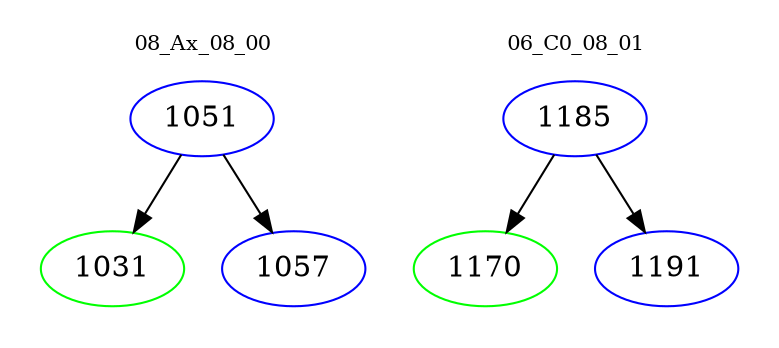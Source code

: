 digraph{
subgraph cluster_0 {
color = white
label = "08_Ax_08_00";
fontsize=10;
T0_1051 [label="1051", color="blue"]
T0_1051 -> T0_1031 [color="black"]
T0_1031 [label="1031", color="green"]
T0_1051 -> T0_1057 [color="black"]
T0_1057 [label="1057", color="blue"]
}
subgraph cluster_1 {
color = white
label = "06_C0_08_01";
fontsize=10;
T1_1185 [label="1185", color="blue"]
T1_1185 -> T1_1170 [color="black"]
T1_1170 [label="1170", color="green"]
T1_1185 -> T1_1191 [color="black"]
T1_1191 [label="1191", color="blue"]
}
}
